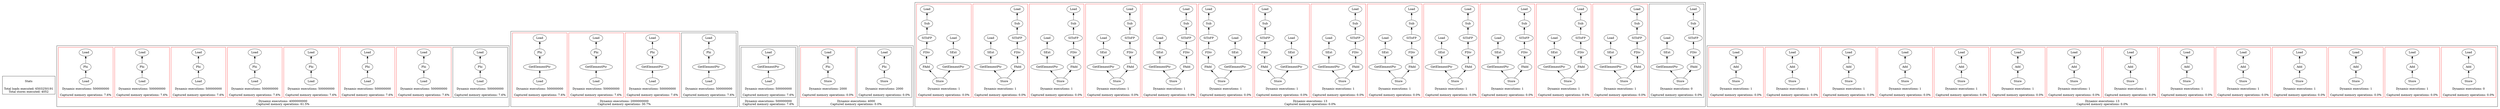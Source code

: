 strict digraph {
rankdir=BT
subgraph {
Stats [shape=plaintext]
cluster=true
label="Total loads executed: 6503250191\nTotal stores executed: 4052"
}
subgraph {
subgraph {
{
rank=min
"0_0_216" [label="Load"]
}
"0_0_213" [label="Phi"]
"0_0_216" -> "0_0_213"
"0_0_201" [label="Load"]
"0_0_213" -> "0_0_201"
cluster=true
label="Dynamic executions: 500000000\n\nCaptured memory operations: 7.6%"
}
subgraph {
"0_1_255" [label="Phi"]
"0_1_243" [label="Load"]
"0_1_255" -> "0_1_243"
{
rank=min
"0_1_258" [label="Load"]
}
"0_1_258" -> "0_1_255"
cluster=true
label="Dynamic executions: 500000000\n\nCaptured memory operations: 7.6%"
color=red
}
subgraph {
"0_2_297" [label="Phi"]
"0_2_285" [label="Load"]
"0_2_297" -> "0_2_285"
{
rank=min
"0_2_300" [label="Load"]
}
"0_2_300" -> "0_2_297"
cluster=true
label="Dynamic executions: 500000000\n\nCaptured memory operations: 7.6%"
color=red
}
subgraph {
"0_3_339" [label="Phi"]
"0_3_327" [label="Load"]
"0_3_339" -> "0_3_327"
{
rank=min
"0_3_342" [label="Load"]
}
"0_3_342" -> "0_3_339"
cluster=true
label="Dynamic executions: 500000000\n\nCaptured memory operations: 7.6%"
color=red
}
subgraph {
"0_4_549" [label="Phi"]
"0_4_537" [label="Load"]
"0_4_549" -> "0_4_537"
{
rank=min
"0_4_552" [label="Load"]
}
"0_4_552" -> "0_4_549"
cluster=true
label="Dynamic executions: 500000000\n\nCaptured memory operations: 7.6%"
color=red
}
subgraph {
{
rank=min
"0_5_594" [label="Load"]
}
"0_5_591" [label="Phi"]
"0_5_594" -> "0_5_591"
"0_5_579" [label="Load"]
"0_5_591" -> "0_5_579"
cluster=true
label="Dynamic executions: 500000000\n\nCaptured memory operations: 7.6%"
color=red
}
subgraph {
{
rank=min
"0_6_636" [label="Load"]
}
"0_6_633" [label="Phi"]
"0_6_636" -> "0_6_633"
"0_6_621" [label="Load"]
"0_6_633" -> "0_6_621"
cluster=true
label="Dynamic executions: 500000000\n\nCaptured memory operations: 7.6%"
color=red
}
subgraph {
{
rank=min
"0_7_678" [label="Load"]
}
"0_7_675" [label="Phi"]
"0_7_678" -> "0_7_675"
"0_7_663" [label="Load"]
"0_7_675" -> "0_7_663"
cluster=true
label="Dynamic executions: 500000000\n\nCaptured memory operations: 7.6%"
color=red
}
cluster=true
label="Dynamic executions: 4000000000\nCaptured memory operations: 61.5%"
}
subgraph {
subgraph {
"1_0_381" [label="Phi"]
"1_0_369" [label="Load"]
"1_0_381" -> "1_0_369"
"1_0_383" [label="GetElementPtr"]
"1_0_383" -> "1_0_381"
{
rank=min
"1_0_384" [label="Load"]
}
"1_0_384" -> "1_0_383"
cluster=true
label="Dynamic executions: 500000000\n\nCaptured memory operations: 7.6%"
}
subgraph {
"1_1_423" [label="Phi"]
"1_1_411" [label="Load"]
"1_1_423" -> "1_1_411"
{
rank=min
"1_1_426" [label="Load"]
}
"1_1_425" [label="GetElementPtr"]
"1_1_426" -> "1_1_425"
"1_1_425" -> "1_1_423"
cluster=true
label="Dynamic executions: 500000000\n\nCaptured memory operations: 7.6%"
color=red
}
subgraph {
"1_2_467" [label="GetElementPtr"]
"1_2_465" [label="Phi"]
"1_2_467" -> "1_2_465"
{
rank=min
"1_2_468" [label="Load"]
}
"1_2_468" -> "1_2_467"
"1_2_453" [label="Load"]
"1_2_465" -> "1_2_453"
cluster=true
label="Dynamic executions: 500000000\n\nCaptured memory operations: 7.6%"
color=red
}
subgraph {
"1_3_509" [label="GetElementPtr"]
"1_3_507" [label="Phi"]
"1_3_509" -> "1_3_507"
{
rank=min
"1_3_510" [label="Load"]
}
"1_3_510" -> "1_3_509"
"1_3_495" [label="Load"]
"1_3_507" -> "1_3_495"
cluster=true
label="Dynamic executions: 500000000\n\nCaptured memory operations: 7.6%"
color=red
}
cluster=true
label="Dynamic executions: 2000000000\nCaptured memory operations: 30.7%"
}
subgraph {
subgraph {
"2_0_182" [label="GetElementPtr"]
"2_0_154" [label="Load"]
"2_0_182" -> "2_0_154"
{
rank=min
"2_0_183" [label="Load"]
}
"2_0_183" -> "2_0_182"
cluster=true
label="Dynamic executions: 500000000\n\nCaptured memory operations: 7.6%"
}
cluster=true
label="Dynamic executions: 500000000\nCaptured memory operations: 7.6%"
}
subgraph {
subgraph {
"3_0_140" [label="Phi"]
"3_0_136" [label="Load"]
"3_0_140" -> "3_0_136"
{
rank=min
"3_0_142" [label="Store"]
}
"3_0_142" -> "3_0_140"
cluster=true
label="Dynamic executions: 2000\n\nCaptured memory operations: 0.0%"
}
subgraph {
{
rank=min
"3_1_151" [label="Store"]
}
"3_1_149" [label="Phi"]
"3_1_151" -> "3_1_149"
"3_1_145" [label="Load"]
"3_1_149" -> "3_1_145"
cluster=true
label="Dynamic executions: 2000\n\nCaptured memory operations: 0.0%"
color=red
}
cluster=true
label="Dynamic executions: 4000\nCaptured memory operations: 0.0%"
}
subgraph {
subgraph {
"4_0_99" [label="Sub"]
"4_0_98" [label="Load"]
"4_0_99" -> "4_0_98"
{
rank=min
"4_0_108" [label="Store"]
}
"4_0_107" [label="GetElementPtr"]
"4_0_108" -> "4_0_107"
"4_0_106" [label="SExt"]
"4_0_107" -> "4_0_106"
"4_0_100" [label="SIToFP"]
"4_0_100" -> "4_0_99"
"4_0_102" [label="FAdd"]
"4_0_101" [label="FDiv"]
"4_0_102" -> "4_0_101"
"4_0_103" [label="Load"]
"4_0_106" -> "4_0_103"
"4_0_101" -> "4_0_100"
"4_0_108" -> "4_0_102"
cluster=true
label="Dynamic executions: 0\n\nCaptured memory operations: 0.0%"
}
subgraph {
"4_1_199" [label="GetElementPtr"]
"4_1_198" [label="SExt"]
"4_1_199" -> "4_1_198"
"4_1_194" [label="FAdd"]
"4_1_193" [label="FDiv"]
"4_1_194" -> "4_1_193"
"4_1_192" [label="SIToFP"]
"4_1_191" [label="Sub"]
"4_1_192" -> "4_1_191"
"4_1_193" -> "4_1_192"
"4_1_195" [label="Load"]
"4_1_198" -> "4_1_195"
{
rank=min
"4_1_200" [label="Store"]
}
"4_1_200" -> "4_1_194"
"4_1_200" -> "4_1_199"
"4_1_190" [label="Load"]
"4_1_191" -> "4_1_190"
cluster=true
label="Dynamic executions: 1\n\nCaptured memory operations: 0.0%"
color=red
}
subgraph {
{
rank=min
"4_2_242" [label="Store"]
}
"4_2_241" [label="GetElementPtr"]
"4_2_242" -> "4_2_241"
"4_2_240" [label="SExt"]
"4_2_241" -> "4_2_240"
"4_2_237" [label="Load"]
"4_2_240" -> "4_2_237"
"4_2_233" [label="Sub"]
"4_2_232" [label="Load"]
"4_2_233" -> "4_2_232"
"4_2_234" [label="SIToFP"]
"4_2_234" -> "4_2_233"
"4_2_235" [label="FDiv"]
"4_2_235" -> "4_2_234"
"4_2_236" [label="FAdd"]
"4_2_236" -> "4_2_235"
"4_2_242" -> "4_2_236"
cluster=true
label="Dynamic executions: 1\n\nCaptured memory operations: 0.0%"
color=red
}
subgraph {
"4_3_275" [label="Sub"]
"4_3_274" [label="Load"]
"4_3_275" -> "4_3_274"
"4_3_282" [label="SExt"]
"4_3_279" [label="Load"]
"4_3_282" -> "4_3_279"
"4_3_283" [label="GetElementPtr"]
"4_3_283" -> "4_3_282"
"4_3_276" [label="SIToFP"]
"4_3_276" -> "4_3_275"
{
rank=min
"4_3_284" [label="Store"]
}
"4_3_278" [label="FAdd"]
"4_3_284" -> "4_3_278"
"4_3_277" [label="FDiv"]
"4_3_277" -> "4_3_276"
"4_3_278" -> "4_3_277"
"4_3_284" -> "4_3_283"
cluster=true
label="Dynamic executions: 1\n\nCaptured memory operations: 0.0%"
color=red
}
subgraph {
{
rank=min
"4_4_326" [label="Store"]
}
"4_4_325" [label="GetElementPtr"]
"4_4_326" -> "4_4_325"
"4_4_324" [label="SExt"]
"4_4_325" -> "4_4_324"
"4_4_320" [label="FAdd"]
"4_4_326" -> "4_4_320"
"4_4_319" [label="FDiv"]
"4_4_320" -> "4_4_319"
"4_4_318" [label="SIToFP"]
"4_4_319" -> "4_4_318"
"4_4_317" [label="Sub"]
"4_4_316" [label="Load"]
"4_4_317" -> "4_4_316"
"4_4_318" -> "4_4_317"
"4_4_321" [label="Load"]
"4_4_324" -> "4_4_321"
cluster=true
label="Dynamic executions: 1\n\nCaptured memory operations: 0.0%"
color=red
}
subgraph {
{
rank=min
"4_5_368" [label="Store"]
}
"4_5_367" [label="GetElementPtr"]
"4_5_368" -> "4_5_367"
"4_5_359" [label="Sub"]
"4_5_358" [label="Load"]
"4_5_359" -> "4_5_358"
"4_5_360" [label="SIToFP"]
"4_5_360" -> "4_5_359"
"4_5_366" [label="SExt"]
"4_5_363" [label="Load"]
"4_5_366" -> "4_5_363"
"4_5_361" [label="FDiv"]
"4_5_361" -> "4_5_360"
"4_5_367" -> "4_5_366"
"4_5_362" [label="FAdd"]
"4_5_368" -> "4_5_362"
"4_5_362" -> "4_5_361"
cluster=true
label="Dynamic executions: 1\n\nCaptured memory operations: 0.0%"
color=red
}
subgraph {
{
rank=min
"4_6_410" [label="Store"]
}
"4_6_409" [label="GetElementPtr"]
"4_6_410" -> "4_6_409"
"4_6_408" [label="SExt"]
"4_6_405" [label="Load"]
"4_6_408" -> "4_6_405"
"4_6_401" [label="Sub"]
"4_6_400" [label="Load"]
"4_6_401" -> "4_6_400"
"4_6_402" [label="SIToFP"]
"4_6_402" -> "4_6_401"
"4_6_404" [label="FAdd"]
"4_6_403" [label="FDiv"]
"4_6_404" -> "4_6_403"
"4_6_403" -> "4_6_402"
"4_6_410" -> "4_6_404"
"4_6_409" -> "4_6_408"
cluster=true
label="Dynamic executions: 1\n\nCaptured memory operations: 0.0%"
color=red
}
subgraph {
"4_7_446" [label="FAdd"]
"4_7_445" [label="FDiv"]
"4_7_446" -> "4_7_445"
"4_7_443" [label="Sub"]
"4_7_442" [label="Load"]
"4_7_443" -> "4_7_442"
"4_7_444" [label="SIToFP"]
"4_7_444" -> "4_7_443"
{
rank=min
"4_7_452" [label="Store"]
}
"4_7_452" -> "4_7_446"
"4_7_450" [label="SExt"]
"4_7_447" [label="Load"]
"4_7_450" -> "4_7_447"
"4_7_445" -> "4_7_444"
"4_7_451" [label="GetElementPtr"]
"4_7_451" -> "4_7_450"
"4_7_452" -> "4_7_451"
cluster=true
label="Dynamic executions: 1\n\nCaptured memory operations: 0.0%"
color=red
}
subgraph {
"4_8_488" [label="FAdd"]
"4_8_487" [label="FDiv"]
"4_8_488" -> "4_8_487"
"4_8_486" [label="SIToFP"]
"4_8_485" [label="Sub"]
"4_8_486" -> "4_8_485"
{
rank=min
"4_8_494" [label="Store"]
}
"4_8_493" [label="GetElementPtr"]
"4_8_494" -> "4_8_493"
"4_8_487" -> "4_8_486"
"4_8_484" [label="Load"]
"4_8_485" -> "4_8_484"
"4_8_494" -> "4_8_488"
"4_8_492" [label="SExt"]
"4_8_493" -> "4_8_492"
"4_8_489" [label="Load"]
"4_8_492" -> "4_8_489"
cluster=true
label="Dynamic executions: 1\n\nCaptured memory operations: 0.0%"
color=red
}
subgraph {
"4_9_535" [label="GetElementPtr"]
"4_9_534" [label="SExt"]
"4_9_535" -> "4_9_534"
"4_9_527" [label="Sub"]
"4_9_526" [label="Load"]
"4_9_527" -> "4_9_526"
"4_9_531" [label="Load"]
"4_9_534" -> "4_9_531"
{
rank=min
"4_9_536" [label="Store"]
}
"4_9_530" [label="FAdd"]
"4_9_536" -> "4_9_530"
"4_9_528" [label="SIToFP"]
"4_9_528" -> "4_9_527"
"4_9_536" -> "4_9_535"
"4_9_529" [label="FDiv"]
"4_9_529" -> "4_9_528"
"4_9_530" -> "4_9_529"
cluster=true
label="Dynamic executions: 1\n\nCaptured memory operations: 0.0%"
color=red
}
subgraph {
{
rank=min
"4_10_578" [label="Store"]
}
"4_10_577" [label="GetElementPtr"]
"4_10_578" -> "4_10_577"
"4_10_576" [label="SExt"]
"4_10_573" [label="Load"]
"4_10_576" -> "4_10_573"
"4_10_570" [label="SIToFP"]
"4_10_569" [label="Sub"]
"4_10_570" -> "4_10_569"
"4_10_568" [label="Load"]
"4_10_569" -> "4_10_568"
"4_10_572" [label="FAdd"]
"4_10_571" [label="FDiv"]
"4_10_572" -> "4_10_571"
"4_10_577" -> "4_10_576"
"4_10_578" -> "4_10_572"
"4_10_571" -> "4_10_570"
cluster=true
label="Dynamic executions: 1\n\nCaptured memory operations: 0.0%"
color=red
}
subgraph {
"4_11_611" [label="Sub"]
"4_11_610" [label="Load"]
"4_11_611" -> "4_11_610"
"4_11_618" [label="SExt"]
"4_11_615" [label="Load"]
"4_11_618" -> "4_11_615"
"4_11_619" [label="GetElementPtr"]
"4_11_619" -> "4_11_618"
{
rank=min
"4_11_620" [label="Store"]
}
"4_11_620" -> "4_11_619"
"4_11_612" [label="SIToFP"]
"4_11_612" -> "4_11_611"
"4_11_614" [label="FAdd"]
"4_11_620" -> "4_11_614"
"4_11_613" [label="FDiv"]
"4_11_613" -> "4_11_612"
"4_11_614" -> "4_11_613"
cluster=true
label="Dynamic executions: 1\n\nCaptured memory operations: 0.0%"
color=red
}
subgraph {
"4_12_661" [label="GetElementPtr"]
"4_12_660" [label="SExt"]
"4_12_661" -> "4_12_660"
"4_12_656" [label="FAdd"]
"4_12_655" [label="FDiv"]
"4_12_656" -> "4_12_655"
"4_12_654" [label="SIToFP"]
"4_12_653" [label="Sub"]
"4_12_654" -> "4_12_653"
"4_12_657" [label="Load"]
"4_12_660" -> "4_12_657"
{
rank=min
"4_12_662" [label="Store"]
}
"4_12_662" -> "4_12_656"
"4_12_662" -> "4_12_661"
"4_12_652" [label="Load"]
"4_12_653" -> "4_12_652"
"4_12_655" -> "4_12_654"
cluster=true
label="Dynamic executions: 1\n\nCaptured memory operations: 0.0%"
color=red
}
subgraph {
"4_13_702" [label="SExt"]
"4_13_699" [label="Load"]
"4_13_702" -> "4_13_699"
{
rank=min
"4_13_704" [label="Store"]
}
"4_13_698" [label="FAdd"]
"4_13_704" -> "4_13_698"
"4_13_703" [label="GetElementPtr"]
"4_13_704" -> "4_13_703"
"4_13_695" [label="Sub"]
"4_13_694" [label="Load"]
"4_13_695" -> "4_13_694"
"4_13_696" [label="SIToFP"]
"4_13_696" -> "4_13_695"
"4_13_703" -> "4_13_702"
"4_13_697" [label="FDiv"]
"4_13_697" -> "4_13_696"
"4_13_698" -> "4_13_697"
cluster=true
label="Dynamic executions: 1\n\nCaptured memory operations: 0.0%"
color=red
}
cluster=true
label="Dynamic executions: 13\nCaptured memory operations: 0.0%"
}
subgraph {
subgraph {
{
rank=min
"5_0_105" [label="Store"]
}
"5_0_104" [label="Add"]
"5_0_105" -> "5_0_104"
"5_0_103" [label="Load"]
"5_0_104" -> "5_0_103"
cluster=true
label="Dynamic executions: 0\n\nCaptured memory operations: 0.0%"
color=red
}
subgraph {
"5_1_196" [label="Add"]
"5_1_195" [label="Load"]
"5_1_196" -> "5_1_195"
{
rank=min
"5_1_197" [label="Store"]
}
"5_1_197" -> "5_1_196"
cluster=true
label="Dynamic executions: 1\n\nCaptured memory operations: 0.0%"
color=red
}
subgraph {
{
rank=min
"5_2_239" [label="Store"]
}
"5_2_238" [label="Add"]
"5_2_239" -> "5_2_238"
"5_2_237" [label="Load"]
"5_2_238" -> "5_2_237"
cluster=true
label="Dynamic executions: 1\n\nCaptured memory operations: 0.0%"
color=red
}
subgraph {
"5_3_280" [label="Add"]
"5_3_279" [label="Load"]
"5_3_280" -> "5_3_279"
{
rank=min
"5_3_281" [label="Store"]
}
"5_3_281" -> "5_3_280"
cluster=true
label="Dynamic executions: 1\n\nCaptured memory operations: 0.0%"
color=red
}
subgraph {
{
rank=min
"5_4_323" [label="Store"]
}
"5_4_322" [label="Add"]
"5_4_323" -> "5_4_322"
"5_4_321" [label="Load"]
"5_4_322" -> "5_4_321"
cluster=true
label="Dynamic executions: 1\n\nCaptured memory operations: 0.0%"
color=red
}
subgraph {
"5_5_364" [label="Add"]
"5_5_363" [label="Load"]
"5_5_364" -> "5_5_363"
{
rank=min
"5_5_365" [label="Store"]
}
"5_5_365" -> "5_5_364"
cluster=true
label="Dynamic executions: 1\n\nCaptured memory operations: 0.0%"
color=red
}
subgraph {
"5_6_406" [label="Add"]
"5_6_405" [label="Load"]
"5_6_406" -> "5_6_405"
{
rank=min
"5_6_407" [label="Store"]
}
"5_6_407" -> "5_6_406"
cluster=true
label="Dynamic executions: 1\n\nCaptured memory operations: 0.0%"
color=red
}
subgraph {
"5_7_448" [label="Add"]
"5_7_447" [label="Load"]
"5_7_448" -> "5_7_447"
{
rank=min
"5_7_449" [label="Store"]
}
"5_7_449" -> "5_7_448"
cluster=true
label="Dynamic executions: 1\n\nCaptured memory operations: 0.0%"
color=red
}
subgraph {
{
rank=min
"5_8_491" [label="Store"]
}
"5_8_490" [label="Add"]
"5_8_491" -> "5_8_490"
"5_8_489" [label="Load"]
"5_8_490" -> "5_8_489"
cluster=true
label="Dynamic executions: 1\n\nCaptured memory operations: 0.0%"
color=red
}
subgraph {
{
rank=min
"5_9_533" [label="Store"]
}
"5_9_532" [label="Add"]
"5_9_533" -> "5_9_532"
"5_9_531" [label="Load"]
"5_9_532" -> "5_9_531"
cluster=true
label="Dynamic executions: 1\n\nCaptured memory operations: 0.0%"
color=red
}
subgraph {
"5_10_574" [label="Add"]
"5_10_573" [label="Load"]
"5_10_574" -> "5_10_573"
{
rank=min
"5_10_575" [label="Store"]
}
"5_10_575" -> "5_10_574"
cluster=true
label="Dynamic executions: 1\n\nCaptured memory operations: 0.0%"
color=red
}
subgraph {
"5_11_616" [label="Add"]
"5_11_615" [label="Load"]
"5_11_616" -> "5_11_615"
{
rank=min
"5_11_617" [label="Store"]
}
"5_11_617" -> "5_11_616"
cluster=true
label="Dynamic executions: 1\n\nCaptured memory operations: 0.0%"
color=red
}
subgraph {
"5_12_658" [label="Add"]
"5_12_657" [label="Load"]
"5_12_658" -> "5_12_657"
{
rank=min
"5_12_659" [label="Store"]
}
"5_12_659" -> "5_12_658"
cluster=true
label="Dynamic executions: 1\n\nCaptured memory operations: 0.0%"
color=red
}
subgraph {
"5_13_700" [label="Add"]
"5_13_699" [label="Load"]
"5_13_700" -> "5_13_699"
{
rank=min
"5_13_701" [label="Store"]
}
"5_13_701" -> "5_13_700"
cluster=true
label="Dynamic executions: 1\n\nCaptured memory operations: 0.0%"
color=red
}
cluster=true
label="Dynamic executions: 13\nCaptured memory operations: 0.0%"
}
}
